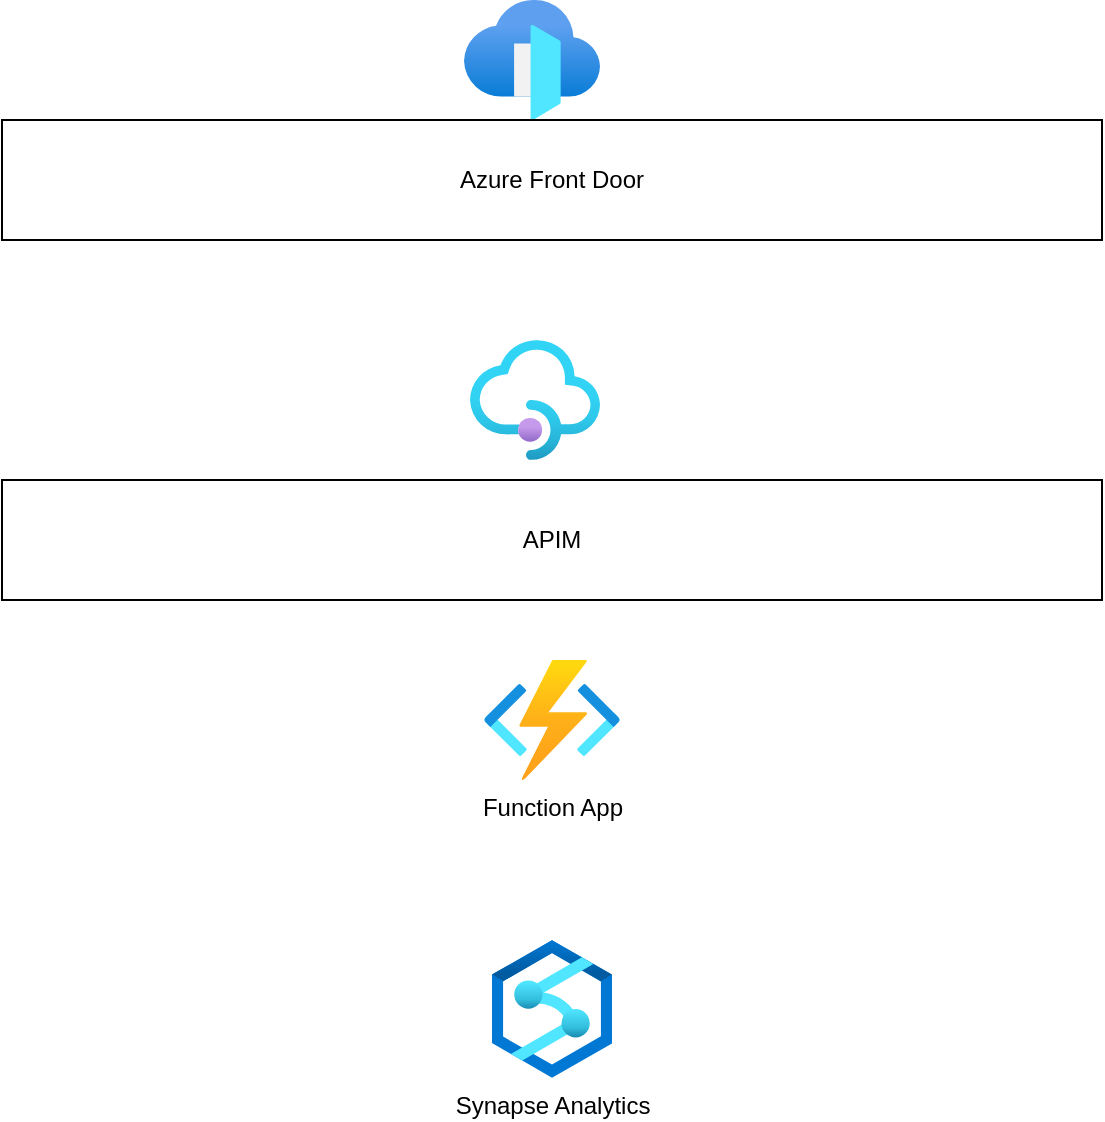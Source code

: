 <mxfile>
    <diagram id="YsiwKXAoqQj91SMsVld7" name="Page-1">
        <mxGraphModel dx="1282" dy="919" grid="1" gridSize="10" guides="1" tooltips="1" connect="1" arrows="1" fold="1" page="1" pageScale="1" pageWidth="850" pageHeight="1100" math="0" shadow="0">
            <root>
                <mxCell id="0"/>
                <mxCell id="1" parent="0"/>
                <mxCell id="2" value="Synapse Analytics" style="aspect=fixed;html=1;points=[];align=center;image;fontSize=12;image=img/lib/azure2/databases/Azure_Synapse_Analytics.svg;" vertex="1" parent="1">
                    <mxGeometry x="405" y="490" width="60" height="69" as="geometry"/>
                </mxCell>
                <mxCell id="3" value="" style="aspect=fixed;html=1;points=[];align=center;image;fontSize=12;image=img/lib/azure2/app_services/API_Management_Services.svg;" vertex="1" parent="1">
                    <mxGeometry x="394" y="190" width="65" height="60" as="geometry"/>
                </mxCell>
                <mxCell id="4" value="Function App" style="aspect=fixed;html=1;points=[];align=center;image;fontSize=12;image=img/lib/azure2/compute/Function_Apps.svg;" vertex="1" parent="1">
                    <mxGeometry x="401" y="350" width="68" height="60" as="geometry"/>
                </mxCell>
                <mxCell id="5" value="" style="aspect=fixed;html=1;points=[];align=center;image;fontSize=12;image=img/lib/azure2/networking/Front_Doors.svg;" vertex="1" parent="1">
                    <mxGeometry x="391" y="20" width="68" height="60" as="geometry"/>
                </mxCell>
                <mxCell id="8" value="Azure Front Door" style="rounded=0;whiteSpace=wrap;html=1;" vertex="1" parent="1">
                    <mxGeometry x="160" y="80" width="550" height="60" as="geometry"/>
                </mxCell>
                <mxCell id="9" value="APIM" style="rounded=0;whiteSpace=wrap;html=1;" vertex="1" parent="1">
                    <mxGeometry x="160" y="260" width="550" height="60" as="geometry"/>
                </mxCell>
            </root>
        </mxGraphModel>
    </diagram>
</mxfile>